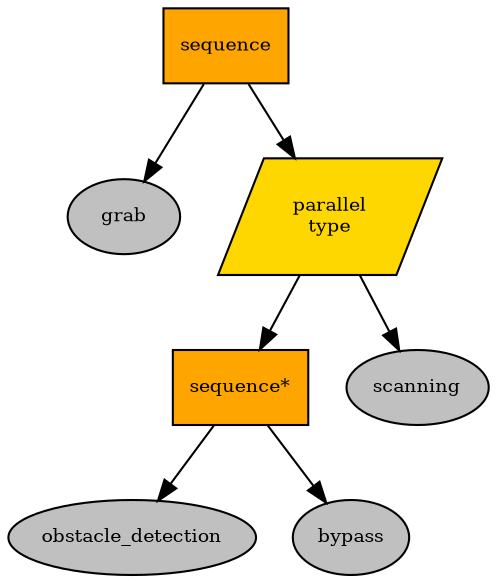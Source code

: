 digraph pastafarianism {
ordering=out;
graph [fontname="times-roman"];
node [fontname="times-roman"];
edge [fontname="times-roman"];
sequence [fillcolor=orange, fontcolor=black, fontsize=9, label=sequence, shape=box, style=filled];
grab [fillcolor=gray, fontcolor=black, fontsize=9, label=grab, shape=ellipse, style=filled];
sequence -> grab;
parallel [fillcolor=gold, fontcolor=black, fontsize=9, label="parallel\ntype", shape=parallelogram, style=filled];
sequence -> parallel;
"sequence*" [fillcolor=orange, fontcolor=black, fontsize=9, label="sequence*", shape=box, style=filled];
parallel -> "sequence*";
obstacle_detection [fillcolor=gray, fontcolor=black, fontsize=9, label=obstacle_detection, shape=ellipse, style=filled];
"sequence*" -> obstacle_detection;
bypass [fillcolor=gray, fontcolor=black, fontsize=9, label=bypass, shape=ellipse, style=filled];
"sequence*" -> bypass;
scanning [fillcolor=gray, fontcolor=black, fontsize=9, label=scanning, shape=ellipse, style=filled];
parallel -> scanning;
}
